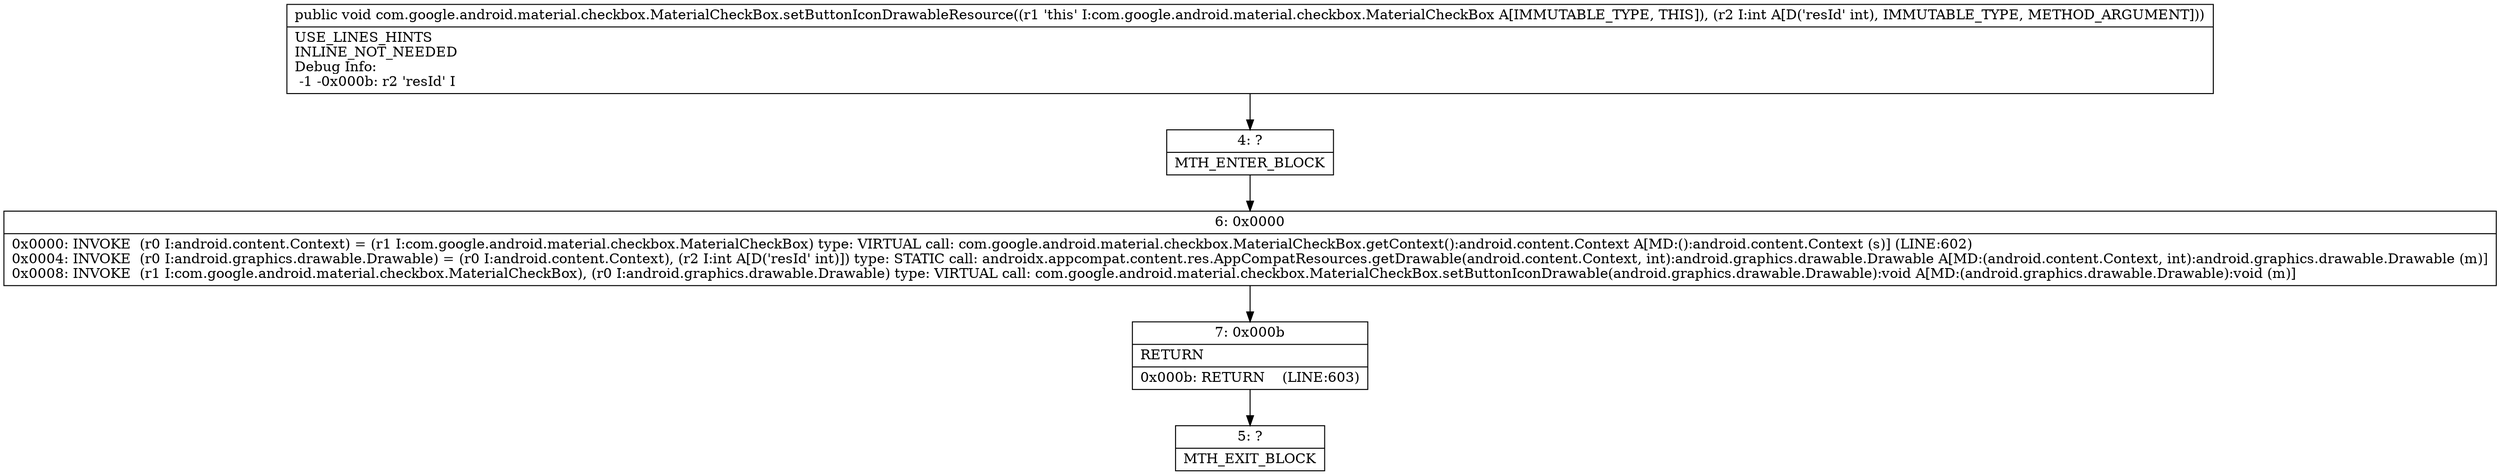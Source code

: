 digraph "CFG forcom.google.android.material.checkbox.MaterialCheckBox.setButtonIconDrawableResource(I)V" {
Node_4 [shape=record,label="{4\:\ ?|MTH_ENTER_BLOCK\l}"];
Node_6 [shape=record,label="{6\:\ 0x0000|0x0000: INVOKE  (r0 I:android.content.Context) = (r1 I:com.google.android.material.checkbox.MaterialCheckBox) type: VIRTUAL call: com.google.android.material.checkbox.MaterialCheckBox.getContext():android.content.Context A[MD:():android.content.Context (s)] (LINE:602)\l0x0004: INVOKE  (r0 I:android.graphics.drawable.Drawable) = (r0 I:android.content.Context), (r2 I:int A[D('resId' int)]) type: STATIC call: androidx.appcompat.content.res.AppCompatResources.getDrawable(android.content.Context, int):android.graphics.drawable.Drawable A[MD:(android.content.Context, int):android.graphics.drawable.Drawable (m)]\l0x0008: INVOKE  (r1 I:com.google.android.material.checkbox.MaterialCheckBox), (r0 I:android.graphics.drawable.Drawable) type: VIRTUAL call: com.google.android.material.checkbox.MaterialCheckBox.setButtonIconDrawable(android.graphics.drawable.Drawable):void A[MD:(android.graphics.drawable.Drawable):void (m)]\l}"];
Node_7 [shape=record,label="{7\:\ 0x000b|RETURN\l|0x000b: RETURN    (LINE:603)\l}"];
Node_5 [shape=record,label="{5\:\ ?|MTH_EXIT_BLOCK\l}"];
MethodNode[shape=record,label="{public void com.google.android.material.checkbox.MaterialCheckBox.setButtonIconDrawableResource((r1 'this' I:com.google.android.material.checkbox.MaterialCheckBox A[IMMUTABLE_TYPE, THIS]), (r2 I:int A[D('resId' int), IMMUTABLE_TYPE, METHOD_ARGUMENT]))  | USE_LINES_HINTS\lINLINE_NOT_NEEDED\lDebug Info:\l  \-1 \-0x000b: r2 'resId' I\l}"];
MethodNode -> Node_4;Node_4 -> Node_6;
Node_6 -> Node_7;
Node_7 -> Node_5;
}

